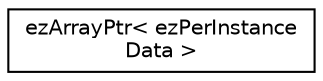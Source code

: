 digraph "Graphical Class Hierarchy"
{
 // LATEX_PDF_SIZE
  edge [fontname="Helvetica",fontsize="10",labelfontname="Helvetica",labelfontsize="10"];
  node [fontname="Helvetica",fontsize="10",shape=record];
  rankdir="LR";
  Node0 [label="ezArrayPtr\< ezPerInstance\lData \>",height=0.2,width=0.4,color="black", fillcolor="white", style="filled",URL="$dc/dae/classez_array_ptr.htm",tooltip=" "];
}
